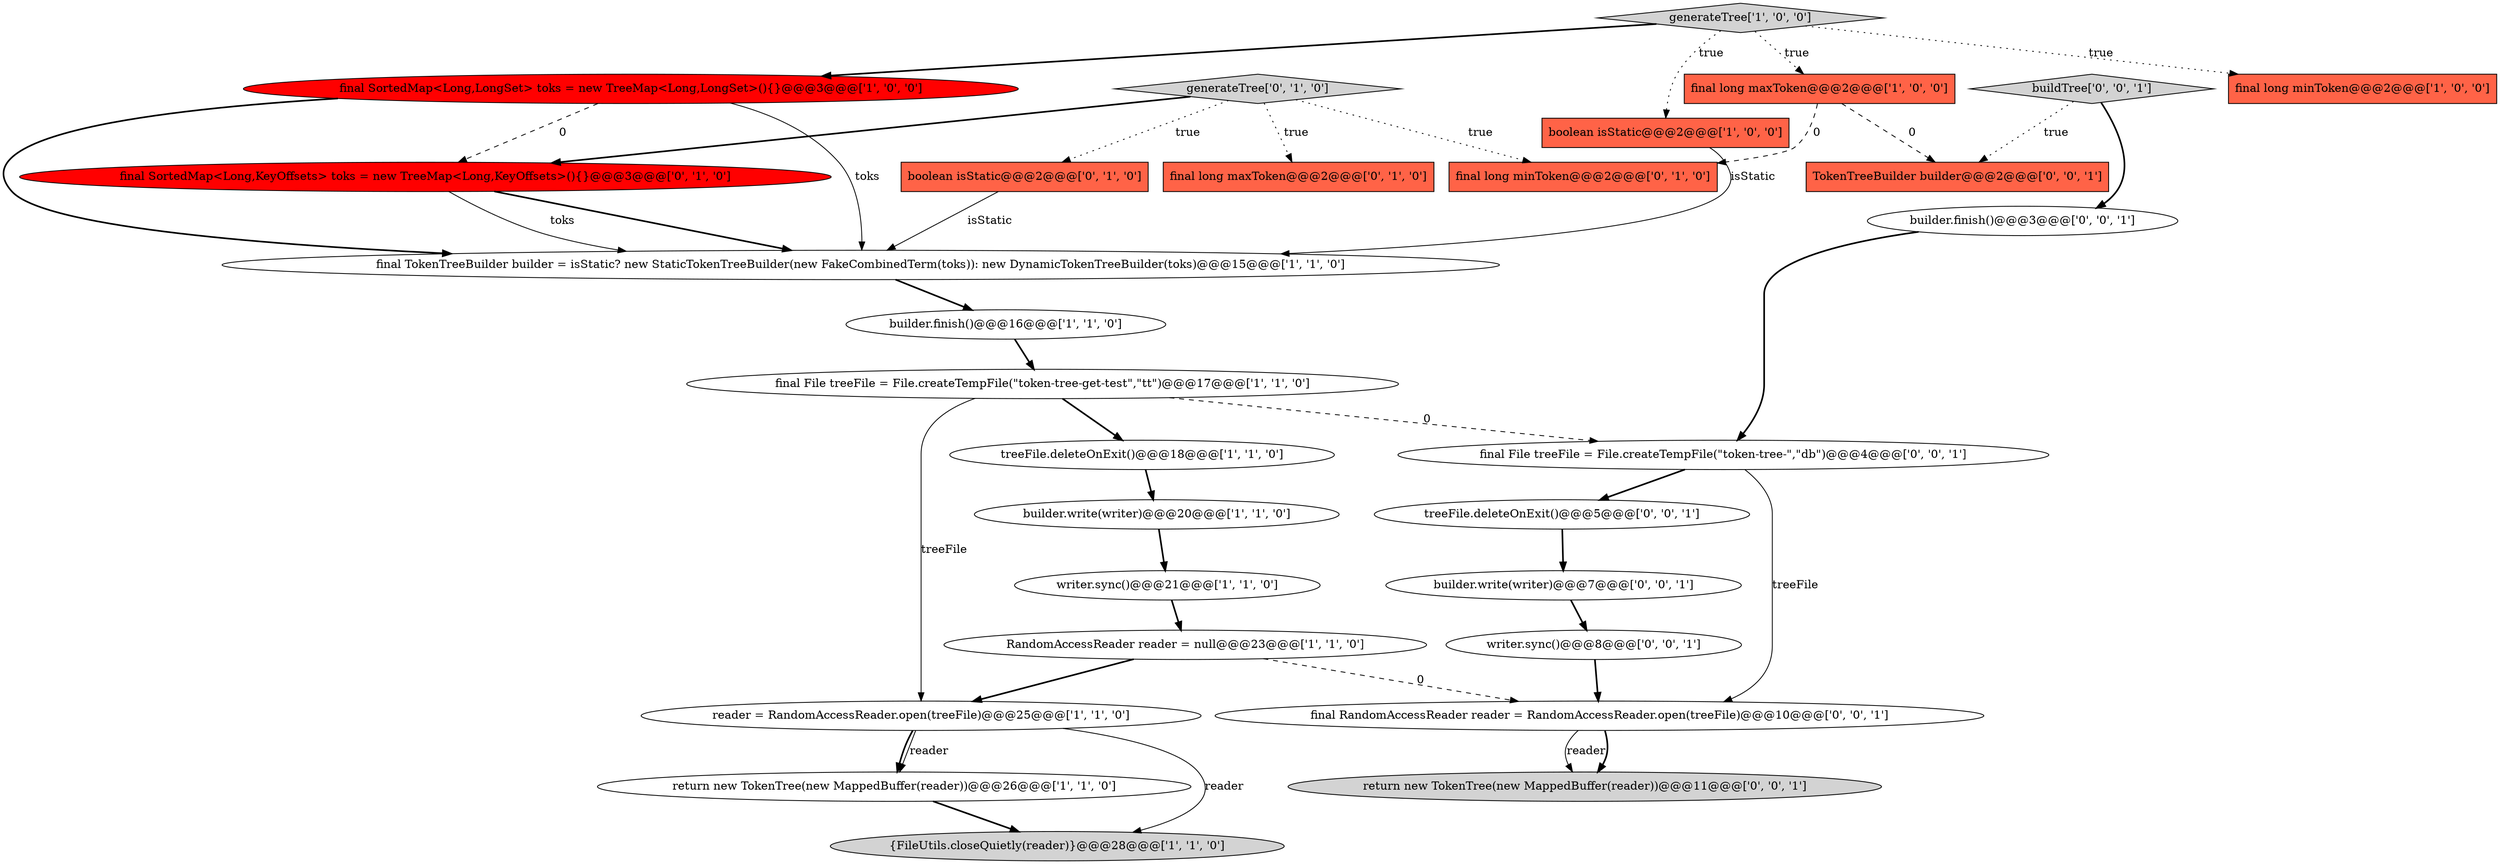 digraph {
13 [style = filled, label = "treeFile.deleteOnExit()@@@18@@@['1', '1', '0']", fillcolor = white, shape = ellipse image = "AAA0AAABBB1BBB"];
9 [style = filled, label = "builder.finish()@@@16@@@['1', '1', '0']", fillcolor = white, shape = ellipse image = "AAA0AAABBB1BBB"];
19 [style = filled, label = "final long minToken@@@2@@@['0', '1', '0']", fillcolor = tomato, shape = box image = "AAA1AAABBB2BBB"];
11 [style = filled, label = "final long maxToken@@@2@@@['1', '0', '0']", fillcolor = tomato, shape = box image = "AAA1AAABBB1BBB"];
24 [style = filled, label = "buildTree['0', '0', '1']", fillcolor = lightgray, shape = diamond image = "AAA0AAABBB3BBB"];
1 [style = filled, label = "final long minToken@@@2@@@['1', '0', '0']", fillcolor = tomato, shape = box image = "AAA0AAABBB1BBB"];
22 [style = filled, label = "treeFile.deleteOnExit()@@@5@@@['0', '0', '1']", fillcolor = white, shape = ellipse image = "AAA0AAABBB3BBB"];
2 [style = filled, label = "{FileUtils.closeQuietly(reader)}@@@28@@@['1', '1', '0']", fillcolor = lightgray, shape = ellipse image = "AAA0AAABBB1BBB"];
10 [style = filled, label = "final File treeFile = File.createTempFile(\"token-tree-get-test\",\"tt\")@@@17@@@['1', '1', '0']", fillcolor = white, shape = ellipse image = "AAA0AAABBB1BBB"];
8 [style = filled, label = "reader = RandomAccessReader.open(treeFile)@@@25@@@['1', '1', '0']", fillcolor = white, shape = ellipse image = "AAA0AAABBB1BBB"];
6 [style = filled, label = "final TokenTreeBuilder builder = isStatic? new StaticTokenTreeBuilder(new FakeCombinedTerm(toks)): new DynamicTokenTreeBuilder(toks)@@@15@@@['1', '1', '0']", fillcolor = white, shape = ellipse image = "AAA0AAABBB1BBB"];
26 [style = filled, label = "writer.sync()@@@8@@@['0', '0', '1']", fillcolor = white, shape = ellipse image = "AAA0AAABBB3BBB"];
17 [style = filled, label = "boolean isStatic@@@2@@@['0', '1', '0']", fillcolor = tomato, shape = box image = "AAA0AAABBB2BBB"];
14 [style = filled, label = "return new TokenTree(new MappedBuffer(reader))@@@26@@@['1', '1', '0']", fillcolor = white, shape = ellipse image = "AAA0AAABBB1BBB"];
15 [style = filled, label = "final SortedMap<Long,KeyOffsets> toks = new TreeMap<Long,KeyOffsets>(){}@@@3@@@['0', '1', '0']", fillcolor = red, shape = ellipse image = "AAA1AAABBB2BBB"];
23 [style = filled, label = "TokenTreeBuilder builder@@@2@@@['0', '0', '1']", fillcolor = tomato, shape = box image = "AAA0AAABBB3BBB"];
4 [style = filled, label = "generateTree['1', '0', '0']", fillcolor = lightgray, shape = diamond image = "AAA0AAABBB1BBB"];
12 [style = filled, label = "builder.write(writer)@@@20@@@['1', '1', '0']", fillcolor = white, shape = ellipse image = "AAA0AAABBB1BBB"];
28 [style = filled, label = "final RandomAccessReader reader = RandomAccessReader.open(treeFile)@@@10@@@['0', '0', '1']", fillcolor = white, shape = ellipse image = "AAA0AAABBB3BBB"];
18 [style = filled, label = "final long maxToken@@@2@@@['0', '1', '0']", fillcolor = tomato, shape = box image = "AAA0AAABBB2BBB"];
25 [style = filled, label = "return new TokenTree(new MappedBuffer(reader))@@@11@@@['0', '0', '1']", fillcolor = lightgray, shape = ellipse image = "AAA0AAABBB3BBB"];
20 [style = filled, label = "builder.write(writer)@@@7@@@['0', '0', '1']", fillcolor = white, shape = ellipse image = "AAA0AAABBB3BBB"];
5 [style = filled, label = "RandomAccessReader reader = null@@@23@@@['1', '1', '0']", fillcolor = white, shape = ellipse image = "AAA0AAABBB1BBB"];
0 [style = filled, label = "boolean isStatic@@@2@@@['1', '0', '0']", fillcolor = tomato, shape = box image = "AAA0AAABBB1BBB"];
3 [style = filled, label = "writer.sync()@@@21@@@['1', '1', '0']", fillcolor = white, shape = ellipse image = "AAA0AAABBB1BBB"];
27 [style = filled, label = "builder.finish()@@@3@@@['0', '0', '1']", fillcolor = white, shape = ellipse image = "AAA0AAABBB3BBB"];
16 [style = filled, label = "generateTree['0', '1', '0']", fillcolor = lightgray, shape = diamond image = "AAA0AAABBB2BBB"];
21 [style = filled, label = "final File treeFile = File.createTempFile(\"token-tree-\",\"db\")@@@4@@@['0', '0', '1']", fillcolor = white, shape = ellipse image = "AAA0AAABBB3BBB"];
7 [style = filled, label = "final SortedMap<Long,LongSet> toks = new TreeMap<Long,LongSet>(){}@@@3@@@['1', '0', '0']", fillcolor = red, shape = ellipse image = "AAA1AAABBB1BBB"];
16->19 [style = dotted, label="true"];
16->15 [style = bold, label=""];
5->8 [style = bold, label=""];
8->14 [style = solid, label="reader"];
8->2 [style = solid, label="reader"];
10->21 [style = dashed, label="0"];
4->1 [style = dotted, label="true"];
16->18 [style = dotted, label="true"];
20->26 [style = bold, label=""];
28->25 [style = solid, label="reader"];
4->0 [style = dotted, label="true"];
16->17 [style = dotted, label="true"];
4->11 [style = dotted, label="true"];
8->14 [style = bold, label=""];
11->23 [style = dashed, label="0"];
15->6 [style = bold, label=""];
21->28 [style = solid, label="treeFile"];
9->10 [style = bold, label=""];
4->7 [style = bold, label=""];
10->8 [style = solid, label="treeFile"];
3->5 [style = bold, label=""];
13->12 [style = bold, label=""];
5->28 [style = dashed, label="0"];
24->23 [style = dotted, label="true"];
15->6 [style = solid, label="toks"];
10->13 [style = bold, label=""];
22->20 [style = bold, label=""];
7->6 [style = solid, label="toks"];
21->22 [style = bold, label=""];
11->19 [style = dashed, label="0"];
7->6 [style = bold, label=""];
17->6 [style = solid, label="isStatic"];
7->15 [style = dashed, label="0"];
28->25 [style = bold, label=""];
14->2 [style = bold, label=""];
12->3 [style = bold, label=""];
26->28 [style = bold, label=""];
6->9 [style = bold, label=""];
27->21 [style = bold, label=""];
24->27 [style = bold, label=""];
0->6 [style = solid, label="isStatic"];
}
